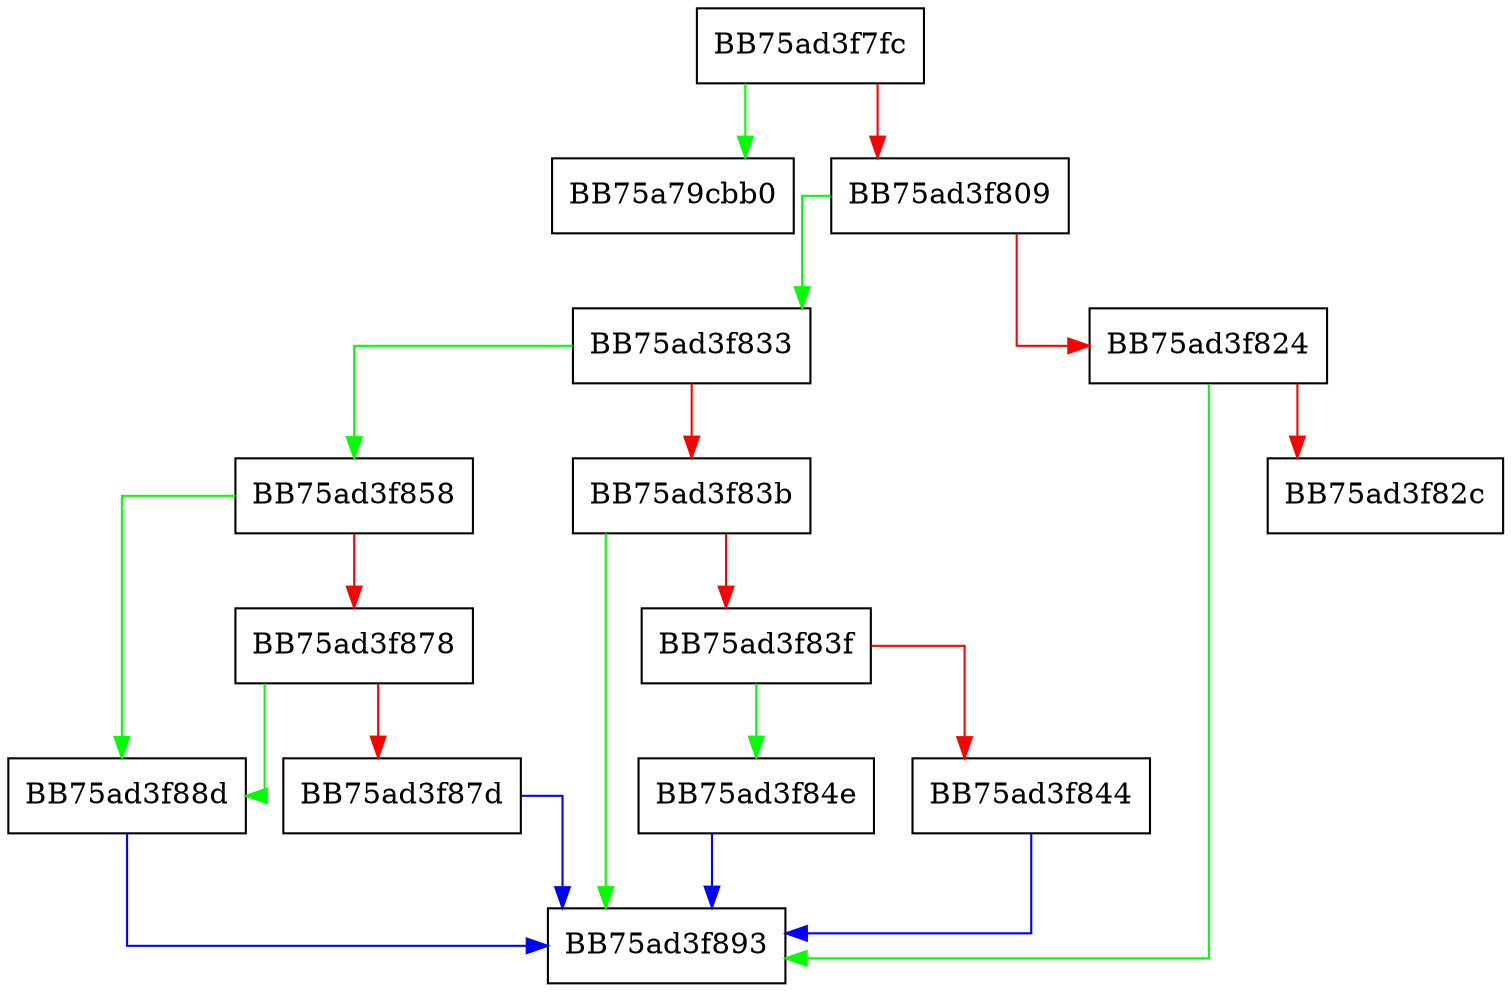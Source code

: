 digraph ceilf {
  node [shape="box"];
  graph [splines=ortho];
  BB75ad3f7fc -> BB75a79cbb0 [color="green"];
  BB75ad3f7fc -> BB75ad3f809 [color="red"];
  BB75ad3f809 -> BB75ad3f833 [color="green"];
  BB75ad3f809 -> BB75ad3f824 [color="red"];
  BB75ad3f824 -> BB75ad3f893 [color="green"];
  BB75ad3f824 -> BB75ad3f82c [color="red"];
  BB75ad3f833 -> BB75ad3f858 [color="green"];
  BB75ad3f833 -> BB75ad3f83b [color="red"];
  BB75ad3f83b -> BB75ad3f893 [color="green"];
  BB75ad3f83b -> BB75ad3f83f [color="red"];
  BB75ad3f83f -> BB75ad3f84e [color="green"];
  BB75ad3f83f -> BB75ad3f844 [color="red"];
  BB75ad3f844 -> BB75ad3f893 [color="blue"];
  BB75ad3f84e -> BB75ad3f893 [color="blue"];
  BB75ad3f858 -> BB75ad3f88d [color="green"];
  BB75ad3f858 -> BB75ad3f878 [color="red"];
  BB75ad3f878 -> BB75ad3f88d [color="green"];
  BB75ad3f878 -> BB75ad3f87d [color="red"];
  BB75ad3f87d -> BB75ad3f893 [color="blue"];
  BB75ad3f88d -> BB75ad3f893 [color="blue"];
}